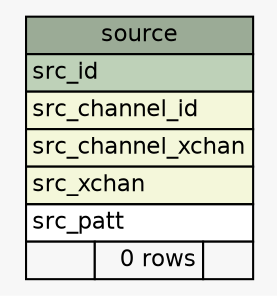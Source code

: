 // dot 2.26.3 on Linux 3.2.0-4-686-pae
// SchemaSpy rev 590
digraph "source" {
  graph [
    rankdir="RL"
    bgcolor="#f7f7f7"
    nodesep="0.18"
    ranksep="0.46"
    fontname="Helvetica"
    fontsize="11"
  ];
  node [
    fontname="Helvetica"
    fontsize="11"
    shape="plaintext"
  ];
  edge [
    arrowsize="0.8"
  ];
  "source" [
    label=<
    <TABLE BORDER="0" CELLBORDER="1" CELLSPACING="0" BGCOLOR="#ffffff">
      <TR><TD COLSPAN="3" BGCOLOR="#9bab96" ALIGN="CENTER">source</TD></TR>
      <TR><TD PORT="src_id" COLSPAN="3" BGCOLOR="#bed1b8" ALIGN="LEFT">src_id</TD></TR>
      <TR><TD PORT="src_channel_id" COLSPAN="3" BGCOLOR="#f4f7da" ALIGN="LEFT">src_channel_id</TD></TR>
      <TR><TD PORT="src_channel_xchan" COLSPAN="3" BGCOLOR="#f4f7da" ALIGN="LEFT">src_channel_xchan</TD></TR>
      <TR><TD PORT="src_xchan" COLSPAN="3" BGCOLOR="#f4f7da" ALIGN="LEFT">src_xchan</TD></TR>
      <TR><TD PORT="src_patt" COLSPAN="3" ALIGN="LEFT">src_patt</TD></TR>
      <TR><TD ALIGN="LEFT" BGCOLOR="#f7f7f7">  </TD><TD ALIGN="RIGHT" BGCOLOR="#f7f7f7">0 rows</TD><TD ALIGN="RIGHT" BGCOLOR="#f7f7f7">  </TD></TR>
    </TABLE>>
    URL="tables/source.html"
    tooltip="source"
  ];
}
